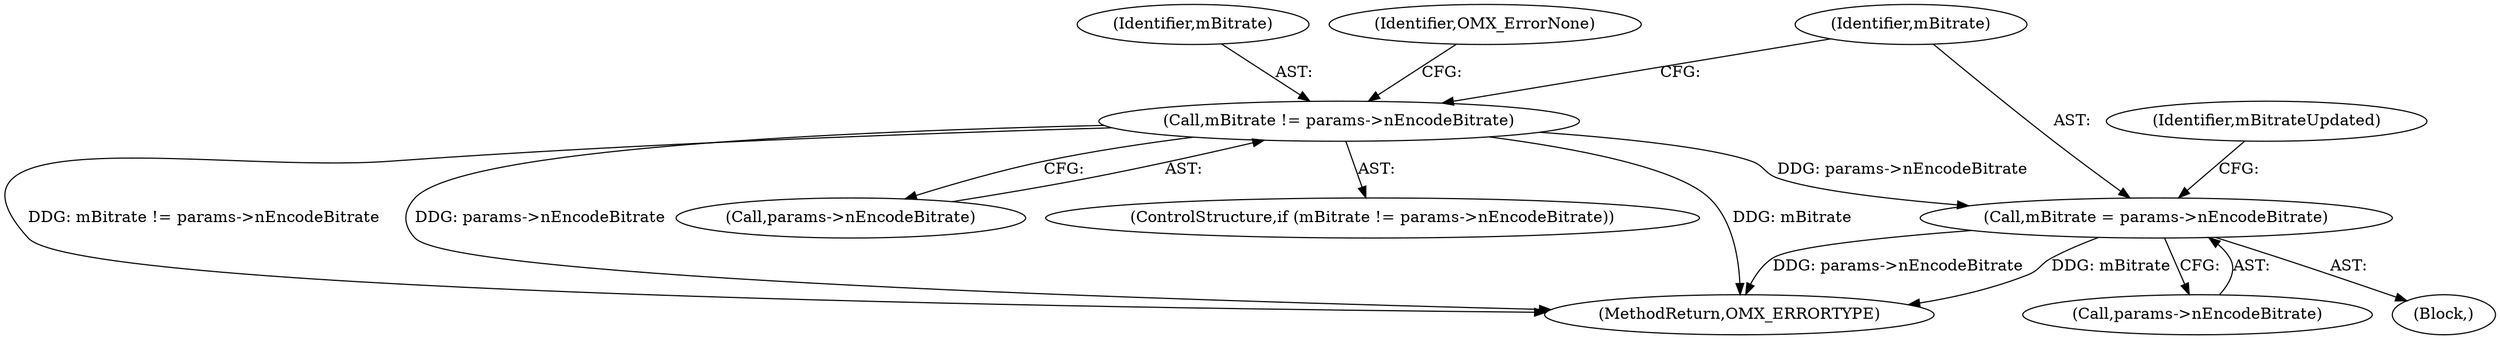 digraph "0_Android_295c883fe3105b19bcd0f9e07d54c6b589fc5bff_29@pointer" {
"1000169" [label="(Call,mBitrate = params->nEncodeBitrate)"];
"1000163" [label="(Call,mBitrate != params->nEncodeBitrate)"];
"1000169" [label="(Call,mBitrate = params->nEncodeBitrate)"];
"1000170" [label="(Identifier,mBitrate)"];
"1000171" [label="(Call,params->nEncodeBitrate)"];
"1000184" [label="(MethodReturn,OMX_ERRORTYPE)"];
"1000175" [label="(Identifier,mBitrateUpdated)"];
"1000164" [label="(Identifier,mBitrate)"];
"1000168" [label="(Block,)"];
"1000163" [label="(Call,mBitrate != params->nEncodeBitrate)"];
"1000165" [label="(Call,params->nEncodeBitrate)"];
"1000178" [label="(Identifier,OMX_ErrorNone)"];
"1000162" [label="(ControlStructure,if (mBitrate != params->nEncodeBitrate))"];
"1000169" -> "1000168"  [label="AST: "];
"1000169" -> "1000171"  [label="CFG: "];
"1000170" -> "1000169"  [label="AST: "];
"1000171" -> "1000169"  [label="AST: "];
"1000175" -> "1000169"  [label="CFG: "];
"1000169" -> "1000184"  [label="DDG: mBitrate"];
"1000169" -> "1000184"  [label="DDG: params->nEncodeBitrate"];
"1000163" -> "1000169"  [label="DDG: params->nEncodeBitrate"];
"1000163" -> "1000162"  [label="AST: "];
"1000163" -> "1000165"  [label="CFG: "];
"1000164" -> "1000163"  [label="AST: "];
"1000165" -> "1000163"  [label="AST: "];
"1000170" -> "1000163"  [label="CFG: "];
"1000178" -> "1000163"  [label="CFG: "];
"1000163" -> "1000184"  [label="DDG: mBitrate"];
"1000163" -> "1000184"  [label="DDG: mBitrate != params->nEncodeBitrate"];
"1000163" -> "1000184"  [label="DDG: params->nEncodeBitrate"];
}
